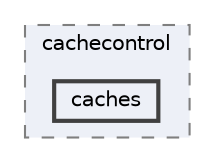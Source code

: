 digraph "C:/Users/LukeMabie/documents/Development/Password_Saver_Using_Django-master/venv/Lib/site-packages/pip/_vendor/cachecontrol/caches"
{
 // LATEX_PDF_SIZE
  bgcolor="transparent";
  edge [fontname=Helvetica,fontsize=10,labelfontname=Helvetica,labelfontsize=10];
  node [fontname=Helvetica,fontsize=10,shape=box,height=0.2,width=0.4];
  compound=true
  subgraph clusterdir_2b00ec5ded88169d207ec4377acd7446 {
    graph [ bgcolor="#edf0f7", pencolor="grey50", label="cachecontrol", fontname=Helvetica,fontsize=10 style="filled,dashed", URL="dir_2b00ec5ded88169d207ec4377acd7446.html",tooltip=""]
  dir_fa6ccc13cef5c0bdc59ea991aeeca0ea [label="caches", fillcolor="#edf0f7", color="grey25", style="filled,bold", URL="dir_fa6ccc13cef5c0bdc59ea991aeeca0ea.html",tooltip=""];
  }
}

